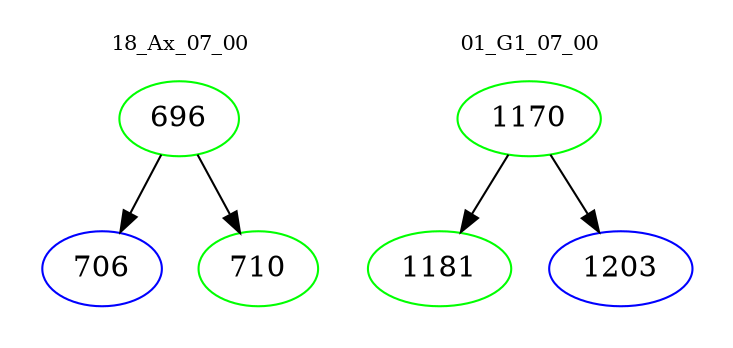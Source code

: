 digraph{
subgraph cluster_0 {
color = white
label = "18_Ax_07_00";
fontsize=10;
T0_696 [label="696", color="green"]
T0_696 -> T0_706 [color="black"]
T0_706 [label="706", color="blue"]
T0_696 -> T0_710 [color="black"]
T0_710 [label="710", color="green"]
}
subgraph cluster_1 {
color = white
label = "01_G1_07_00";
fontsize=10;
T1_1170 [label="1170", color="green"]
T1_1170 -> T1_1181 [color="black"]
T1_1181 [label="1181", color="green"]
T1_1170 -> T1_1203 [color="black"]
T1_1203 [label="1203", color="blue"]
}
}
